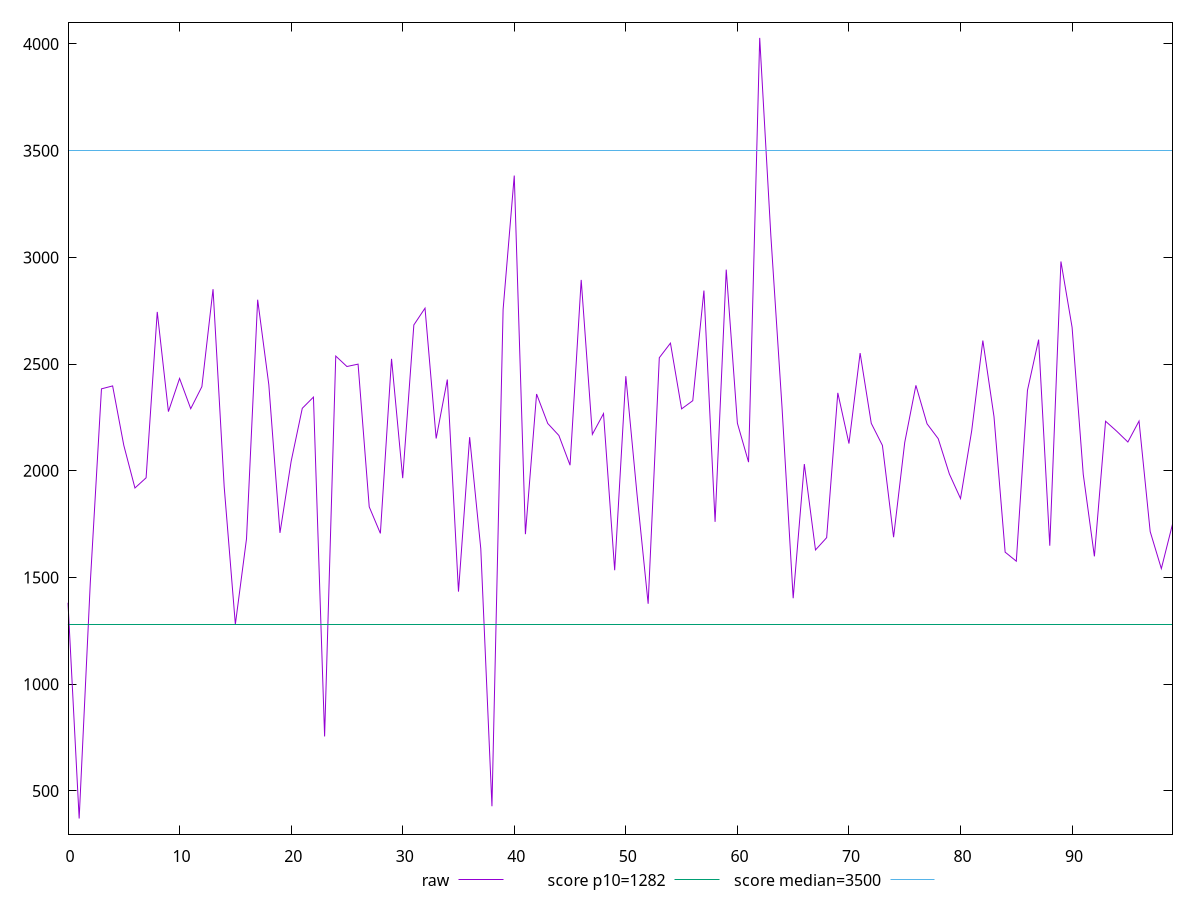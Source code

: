 reset

$raw <<EOF
0 1381.7719999999995
1 370.76800000000026
2 1477.4639999999988
3 2384.0439999999994
4 2397.803999999999
5 2119.6039999999994
6 1919.5440000000006
7 1967.2559999999987
8 2744.5439999999976
9 2277.3799999999987
10 2432.8639999999996
11 2291.0399999999995
12 2394.372
13 2851.043999999998
14 1924.9359999999992
15 1280.6719999999998
16 1681.2479999999987
17 2801.7920000000004
18 2403.427999999998
19 1709.2119999999982
20 2044.063999999998
21 2292.9879999999966
22 2345.3680000000004
23 755.3880000000005
24 2537.6719999999973
25 2488.7520000000004
26 2499.8759999999993
27 1831.0959999999993
28 1706.7959999999985
29 2524.6400000000003
30 1965.4760000000003
31 2683.539999999998
32 2762.1359999999995
33 2151.4479999999994
34 2427.772
35 1433.7999999999997
36 2157.7279999999987
37 1634.7399999999993
38 428.16000000000156
39 2755.964000000001
40 3383.4639999999977
41 1703.092
42 2359.828
43 2221.936000000001
44 2165.5079999999984
45 2026.2839999999992
46 2894.467999999999
47 2170.8119999999985
48 2268.0279999999984
49 1534.2359999999994
50 2443.4839999999995
51 1891.4639999999993
52 1377.059999999999
53 2529.852000000001
54 2598.3280000000004
55 2290.236
56 2328.6399999999994
57 2844.6239999999984
58 1760.9039999999993
59 2942.808
60 2223.1919999999996
61 2040.6559999999988
62 4028.4600000000005
63 3101.235999999998
64 2297.9640000000004
65 1403.004
66 2031.6359999999984
67 1629.271999999999
68 1686.8239999999996
69 2365.263999999999
70 2127.747999999999
71 2551.695999999997
72 2222.4520000000007
73 2118.9039999999986
74 1688.9559999999994
75 2133.1039999999994
76 2400.4599999999996
77 2220.163999999999
78 2150.648
79 1985.103999999998
80 1870.1119999999985
81 2187.2560000000017
82 2610.4839999999986
83 2253.999999999999
84 1618.7839999999992
85 1576.4480000000003
86 2377.1239999999984
87 2614.607999999999
88 1649.0519999999988
89 2980.8479999999995
90 2672.4759999999997
91 1983.7279999999996
92 1599.1079999999995
93 2232.3239999999987
94 2185.5279999999993
95 2134.9359999999992
96 2233.087999999999
97 1715.3559999999998
98 1541.675999999999
99 1749.843999999998
EOF

set key outside below
set xrange [0:99]
set yrange [297.61416000000025:4101.613840000001]
set trange [297.61416000000025:4101.613840000001]
set terminal svg size 640, 500 enhanced background rgb 'white'
set output "report/report_00029_2021-02-24T13-36-40.390Z/bootup-time/samples/music/raw/values.svg"

plot $raw title "raw" with line, \
     1282 title "score p10=1282", \
     3500 title "score median=3500"

reset
